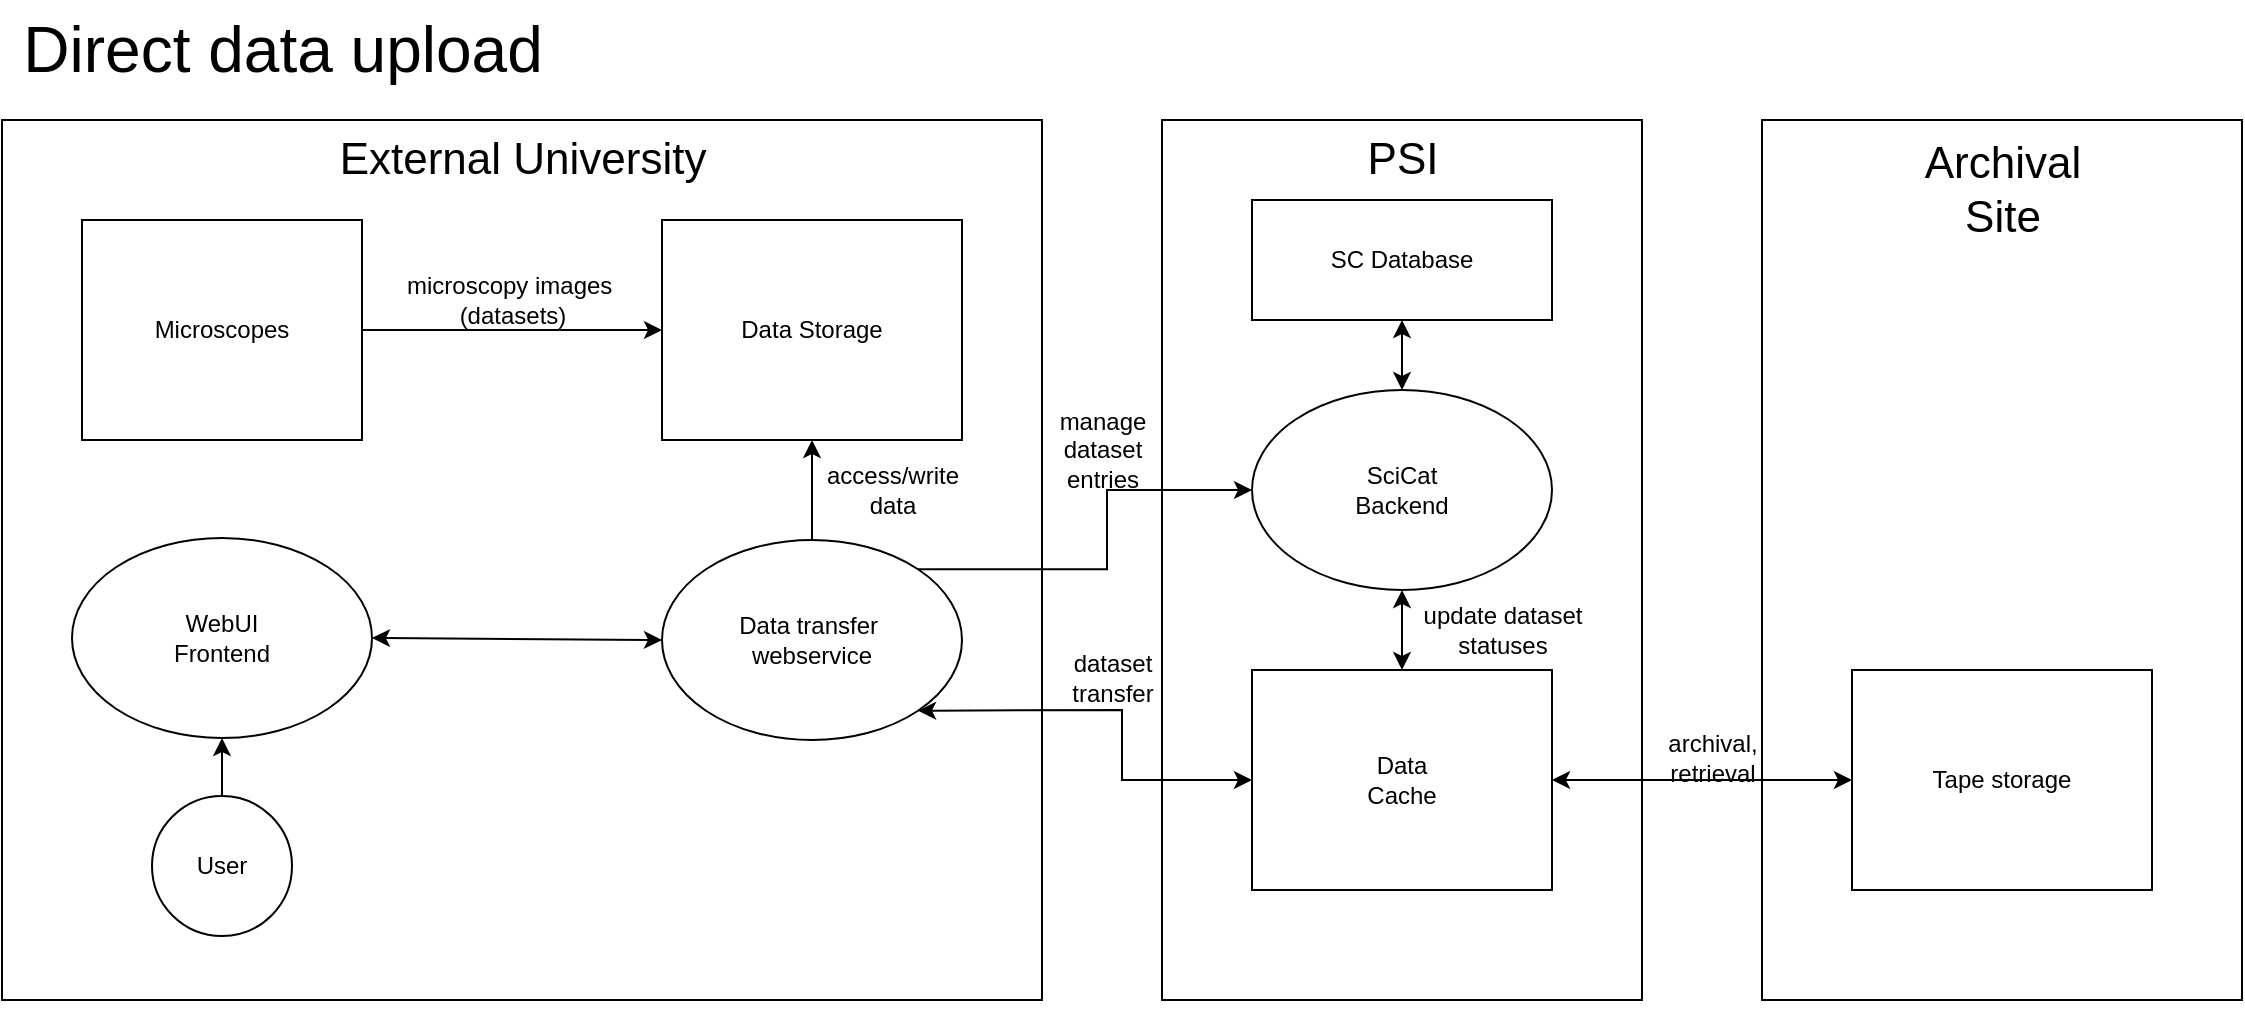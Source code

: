 <mxfile version="23.0.2" type="device">
  <diagram name="Page-1" id="IpxJ4mC2YNPHf-15_SMo">
    <mxGraphModel dx="1705" dy="1589" grid="1" gridSize="10" guides="1" tooltips="1" connect="1" arrows="1" fold="1" page="1" pageScale="1" pageWidth="1169" pageHeight="827" math="0" shadow="0">
      <root>
        <mxCell id="0" />
        <mxCell id="1" parent="0" />
        <mxCell id="Qtx_ZqEV-sZvL8ISs7kM-2" value="" style="rounded=0;whiteSpace=wrap;html=1;fillColor=default;" vertex="1" parent="1">
          <mxGeometry x="620" y="60" width="240" height="440" as="geometry" />
        </mxCell>
        <mxCell id="Qtx_ZqEV-sZvL8ISs7kM-39" value="" style="rounded=0;whiteSpace=wrap;html=1;fillColor=default;" vertex="1" parent="1">
          <mxGeometry x="920" y="60" width="240" height="440" as="geometry" />
        </mxCell>
        <mxCell id="Qtx_ZqEV-sZvL8ISs7kM-1" value="" style="rounded=0;whiteSpace=wrap;html=1;fillColor=default;" vertex="1" parent="1">
          <mxGeometry x="40" y="60" width="520" height="440" as="geometry" />
        </mxCell>
        <mxCell id="Qtx_ZqEV-sZvL8ISs7kM-29" value="User" style="ellipse;whiteSpace=wrap;html=1;" vertex="1" parent="1">
          <mxGeometry x="115" y="398" width="70" height="70" as="geometry" />
        </mxCell>
        <mxCell id="Qtx_ZqEV-sZvL8ISs7kM-6" value="&lt;div&gt;&lt;font style=&quot;font-size: 22px;&quot;&gt;External University&lt;/font&gt;&lt;/div&gt;" style="text;html=1;align=center;verticalAlign=middle;resizable=0;points=[];autosize=1;strokeColor=none;fillColor=none;" vertex="1" parent="1">
          <mxGeometry x="195" y="60" width="210" height="40" as="geometry" />
        </mxCell>
        <mxCell id="Qtx_ZqEV-sZvL8ISs7kM-10" style="edgeStyle=orthogonalEdgeStyle;rounded=0;orthogonalLoop=1;jettySize=auto;html=1;exitX=1;exitY=0.5;exitDx=0;exitDy=0;" edge="1" parent="1" source="Qtx_ZqEV-sZvL8ISs7kM-7" target="Qtx_ZqEV-sZvL8ISs7kM-9">
          <mxGeometry relative="1" as="geometry" />
        </mxCell>
        <mxCell id="Qtx_ZqEV-sZvL8ISs7kM-7" value="Microscopes" style="rounded=0;whiteSpace=wrap;html=1;" vertex="1" parent="1">
          <mxGeometry x="80" y="110" width="140" height="110" as="geometry" />
        </mxCell>
        <mxCell id="Qtx_ZqEV-sZvL8ISs7kM-9" value="&lt;div&gt;Data Storage&lt;/div&gt;" style="rounded=0;whiteSpace=wrap;html=1;" vertex="1" parent="1">
          <mxGeometry x="370" y="110" width="150" height="110" as="geometry" />
        </mxCell>
        <mxCell id="Qtx_ZqEV-sZvL8ISs7kM-11" value="&lt;div&gt;microscopy images&amp;nbsp;&lt;/div&gt;&lt;div&gt;(datasets)&lt;/div&gt;" style="text;html=1;align=center;verticalAlign=middle;resizable=0;points=[];autosize=1;strokeColor=none;fillColor=none;" vertex="1" parent="1">
          <mxGeometry x="230" y="130" width="130" height="40" as="geometry" />
        </mxCell>
        <mxCell id="Qtx_ZqEV-sZvL8ISs7kM-37" style="edgeStyle=orthogonalEdgeStyle;rounded=0;orthogonalLoop=1;jettySize=auto;html=1;exitX=1;exitY=0;exitDx=0;exitDy=0;entryX=0;entryY=0.5;entryDx=0;entryDy=0;" edge="1" parent="1" source="Qtx_ZqEV-sZvL8ISs7kM-16" target="Qtx_ZqEV-sZvL8ISs7kM-36">
          <mxGeometry relative="1" as="geometry" />
        </mxCell>
        <mxCell id="Qtx_ZqEV-sZvL8ISs7kM-16" value="&lt;div&gt;Data transfer&amp;nbsp;&lt;/div&gt;&lt;div&gt;webservice&lt;/div&gt;" style="ellipse;whiteSpace=wrap;html=1;" vertex="1" parent="1">
          <mxGeometry x="370" y="270" width="150" height="100" as="geometry" />
        </mxCell>
        <mxCell id="Qtx_ZqEV-sZvL8ISs7kM-19" value="&lt;div&gt;WebUI&lt;/div&gt;&lt;div&gt;Frontend&lt;br&gt;&lt;/div&gt;" style="ellipse;whiteSpace=wrap;html=1;" vertex="1" parent="1">
          <mxGeometry x="75" y="269" width="150" height="100" as="geometry" />
        </mxCell>
        <mxCell id="Qtx_ZqEV-sZvL8ISs7kM-20" value="" style="endArrow=classic;startArrow=classic;html=1;rounded=0;exitX=1;exitY=0.5;exitDx=0;exitDy=0;entryX=0;entryY=0.5;entryDx=0;entryDy=0;" edge="1" parent="1" source="Qtx_ZqEV-sZvL8ISs7kM-19" target="Qtx_ZqEV-sZvL8ISs7kM-16">
          <mxGeometry width="50" height="50" relative="1" as="geometry">
            <mxPoint x="490" y="340" as="sourcePoint" />
            <mxPoint x="540" y="290" as="targetPoint" />
          </mxGeometry>
        </mxCell>
        <mxCell id="Qtx_ZqEV-sZvL8ISs7kM-25" value="" style="endArrow=classic;html=1;rounded=0;entryX=0.5;entryY=1;entryDx=0;entryDy=0;" edge="1" parent="1" source="Qtx_ZqEV-sZvL8ISs7kM-29" target="Qtx_ZqEV-sZvL8ISs7kM-19">
          <mxGeometry width="50" height="50" relative="1" as="geometry">
            <mxPoint x="505" y="499" as="sourcePoint" />
            <mxPoint x="435" y="219" as="targetPoint" />
          </mxGeometry>
        </mxCell>
        <mxCell id="Qtx_ZqEV-sZvL8ISs7kM-27" style="edgeStyle=orthogonalEdgeStyle;rounded=0;orthogonalLoop=1;jettySize=auto;html=1;exitX=0.5;exitY=1;exitDx=0;exitDy=0;" edge="1" parent="1">
          <mxGeometry relative="1" as="geometry">
            <mxPoint x="205" y="499" as="sourcePoint" />
            <mxPoint x="205" y="499" as="targetPoint" />
          </mxGeometry>
        </mxCell>
        <mxCell id="Qtx_ZqEV-sZvL8ISs7kM-28" style="edgeStyle=orthogonalEdgeStyle;rounded=0;orthogonalLoop=1;jettySize=auto;html=1;exitX=0.5;exitY=1;exitDx=0;exitDy=0;" edge="1" parent="1">
          <mxGeometry relative="1" as="geometry">
            <mxPoint x="205" y="499" as="sourcePoint" />
            <mxPoint x="205" y="499" as="targetPoint" />
          </mxGeometry>
        </mxCell>
        <mxCell id="Qtx_ZqEV-sZvL8ISs7kM-40" value="&lt;div&gt;&lt;font style=&quot;font-size: 22px;&quot;&gt;Archival&lt;/font&gt;&lt;/div&gt;&lt;div&gt;&lt;font style=&quot;font-size: 22px;&quot;&gt;Site&lt;br&gt;&lt;/font&gt;&lt;/div&gt;" style="text;html=1;align=center;verticalAlign=middle;resizable=0;points=[];autosize=1;strokeColor=none;fillColor=none;" vertex="1" parent="1">
          <mxGeometry x="990.004" y="60" width="100" height="70" as="geometry" />
        </mxCell>
        <mxCell id="Qtx_ZqEV-sZvL8ISs7kM-44" value="Tape storage" style="rounded=0;whiteSpace=wrap;html=1;" vertex="1" parent="1">
          <mxGeometry x="965" y="335" width="150" height="110" as="geometry" />
        </mxCell>
        <mxCell id="Qtx_ZqEV-sZvL8ISs7kM-45" value="" style="endArrow=classic;startArrow=classic;html=1;rounded=0;entryX=0;entryY=0.5;entryDx=0;entryDy=0;" edge="1" parent="1" source="Qtx_ZqEV-sZvL8ISs7kM-31" target="Qtx_ZqEV-sZvL8ISs7kM-44">
          <mxGeometry width="50" height="50" relative="1" as="geometry">
            <mxPoint x="850" y="434" as="sourcePoint" />
            <mxPoint x="900" y="384" as="targetPoint" />
          </mxGeometry>
        </mxCell>
        <mxCell id="Qtx_ZqEV-sZvL8ISs7kM-3" value="&lt;font style=&quot;font-size: 22px;&quot;&gt;PSI&lt;/font&gt;" style="text;html=1;align=center;verticalAlign=middle;resizable=0;points=[];autosize=1;strokeColor=none;fillColor=none;" vertex="1" parent="1">
          <mxGeometry x="710.004" y="60" width="60" height="40" as="geometry" />
        </mxCell>
        <mxCell id="Qtx_ZqEV-sZvL8ISs7kM-31" value="Data&lt;br&gt;&lt;div&gt;Cache&lt;/div&gt;" style="rounded=0;whiteSpace=wrap;html=1;" vertex="1" parent="1">
          <mxGeometry x="665" y="335" width="150" height="110" as="geometry" />
        </mxCell>
        <mxCell id="Qtx_ZqEV-sZvL8ISs7kM-36" value="&lt;div&gt;SciCat&lt;/div&gt;&lt;div&gt;Backend&lt;br&gt;&lt;/div&gt;" style="ellipse;whiteSpace=wrap;html=1;" vertex="1" parent="1">
          <mxGeometry x="665" y="195" width="150" height="100" as="geometry" />
        </mxCell>
        <mxCell id="Qtx_ZqEV-sZvL8ISs7kM-38" value="" style="endArrow=classic;startArrow=classic;html=1;rounded=0;entryX=0.5;entryY=1;entryDx=0;entryDy=0;exitX=0.5;exitY=0;exitDx=0;exitDy=0;" edge="1" parent="1" source="Qtx_ZqEV-sZvL8ISs7kM-31" target="Qtx_ZqEV-sZvL8ISs7kM-36">
          <mxGeometry width="50" height="50" relative="1" as="geometry">
            <mxPoint x="690" y="410" as="sourcePoint" />
            <mxPoint x="740" y="360" as="targetPoint" />
          </mxGeometry>
        </mxCell>
        <mxCell id="Qtx_ZqEV-sZvL8ISs7kM-42" value="SC Database" style="rounded=0;whiteSpace=wrap;html=1;" vertex="1" parent="1">
          <mxGeometry x="665" y="100" width="150" height="60" as="geometry" />
        </mxCell>
        <mxCell id="Qtx_ZqEV-sZvL8ISs7kM-43" value="" style="endArrow=classic;startArrow=classic;html=1;rounded=0;entryX=0.5;entryY=1;entryDx=0;entryDy=0;exitX=0.5;exitY=0;exitDx=0;exitDy=0;" edge="1" parent="1" source="Qtx_ZqEV-sZvL8ISs7kM-36" target="Qtx_ZqEV-sZvL8ISs7kM-42">
          <mxGeometry width="50" height="50" relative="1" as="geometry">
            <mxPoint x="690" y="210" as="sourcePoint" />
            <mxPoint x="740" y="160" as="targetPoint" />
          </mxGeometry>
        </mxCell>
        <mxCell id="Qtx_ZqEV-sZvL8ISs7kM-48" value="&lt;div&gt;archival,&lt;/div&gt;&lt;div&gt;retrieval&lt;/div&gt;" style="text;html=1;align=center;verticalAlign=middle;resizable=0;points=[];autosize=1;strokeColor=none;fillColor=none;" vertex="1" parent="1">
          <mxGeometry x="860" y="359" width="70" height="40" as="geometry" />
        </mxCell>
        <mxCell id="Qtx_ZqEV-sZvL8ISs7kM-49" value="" style="endArrow=classic;startArrow=classic;html=1;rounded=0;exitX=1;exitY=1;exitDx=0;exitDy=0;entryX=0;entryY=0.5;entryDx=0;entryDy=0;" edge="1" parent="1" source="Qtx_ZqEV-sZvL8ISs7kM-16" target="Qtx_ZqEV-sZvL8ISs7kM-31">
          <mxGeometry width="50" height="50" relative="1" as="geometry">
            <mxPoint x="570" y="260" as="sourcePoint" />
            <mxPoint x="620" y="210" as="targetPoint" />
            <Array as="points">
              <mxPoint x="600" y="355" />
              <mxPoint x="600" y="390" />
            </Array>
          </mxGeometry>
        </mxCell>
        <mxCell id="Qtx_ZqEV-sZvL8ISs7kM-50" value="&lt;div&gt;dataset&lt;/div&gt;&lt;div&gt;transfer&lt;br&gt;&lt;/div&gt;" style="text;html=1;align=center;verticalAlign=middle;resizable=0;points=[];autosize=1;strokeColor=none;fillColor=none;" vertex="1" parent="1">
          <mxGeometry x="565" y="319" width="60" height="40" as="geometry" />
        </mxCell>
        <mxCell id="Qtx_ZqEV-sZvL8ISs7kM-51" value="&lt;div&gt;manage&lt;br&gt;&lt;/div&gt;&lt;div&gt;dataset&lt;/div&gt;&lt;div&gt;entries&lt;br&gt;&lt;/div&gt;" style="text;html=1;align=center;verticalAlign=middle;resizable=0;points=[];autosize=1;strokeColor=none;fillColor=none;" vertex="1" parent="1">
          <mxGeometry x="555" y="195" width="70" height="60" as="geometry" />
        </mxCell>
        <mxCell id="Qtx_ZqEV-sZvL8ISs7kM-52" value="&lt;div&gt;update dataset&lt;/div&gt;&lt;div&gt;statuses&lt;/div&gt;" style="text;html=1;align=center;verticalAlign=middle;resizable=0;points=[];autosize=1;strokeColor=none;fillColor=none;" vertex="1" parent="1">
          <mxGeometry x="740" y="295" width="100" height="40" as="geometry" />
        </mxCell>
        <mxCell id="Qtx_ZqEV-sZvL8ISs7kM-54" value="&lt;div&gt;access/write&lt;/div&gt;&lt;div&gt;data&lt;br&gt;&lt;/div&gt;" style="text;html=1;align=center;verticalAlign=middle;resizable=0;points=[];autosize=1;strokeColor=none;fillColor=none;" vertex="1" parent="1">
          <mxGeometry x="440" y="225" width="90" height="40" as="geometry" />
        </mxCell>
        <mxCell id="Qtx_ZqEV-sZvL8ISs7kM-55" value="" style="endArrow=classic;html=1;rounded=0;entryX=0.5;entryY=1;entryDx=0;entryDy=0;exitX=0.5;exitY=0;exitDx=0;exitDy=0;" edge="1" parent="1" source="Qtx_ZqEV-sZvL8ISs7kM-16" target="Qtx_ZqEV-sZvL8ISs7kM-9">
          <mxGeometry width="50" height="50" relative="1" as="geometry">
            <mxPoint x="560" y="320" as="sourcePoint" />
            <mxPoint x="610" y="270" as="targetPoint" />
          </mxGeometry>
        </mxCell>
        <mxCell id="Qtx_ZqEV-sZvL8ISs7kM-56" value="&lt;font style=&quot;font-size: 32px;&quot;&gt;Direct data upload&lt;/font&gt;" style="text;html=1;align=center;verticalAlign=middle;resizable=0;points=[];autosize=1;strokeColor=none;fillColor=none;" vertex="1" parent="1">
          <mxGeometry x="40" width="280" height="50" as="geometry" />
        </mxCell>
      </root>
    </mxGraphModel>
  </diagram>
</mxfile>
